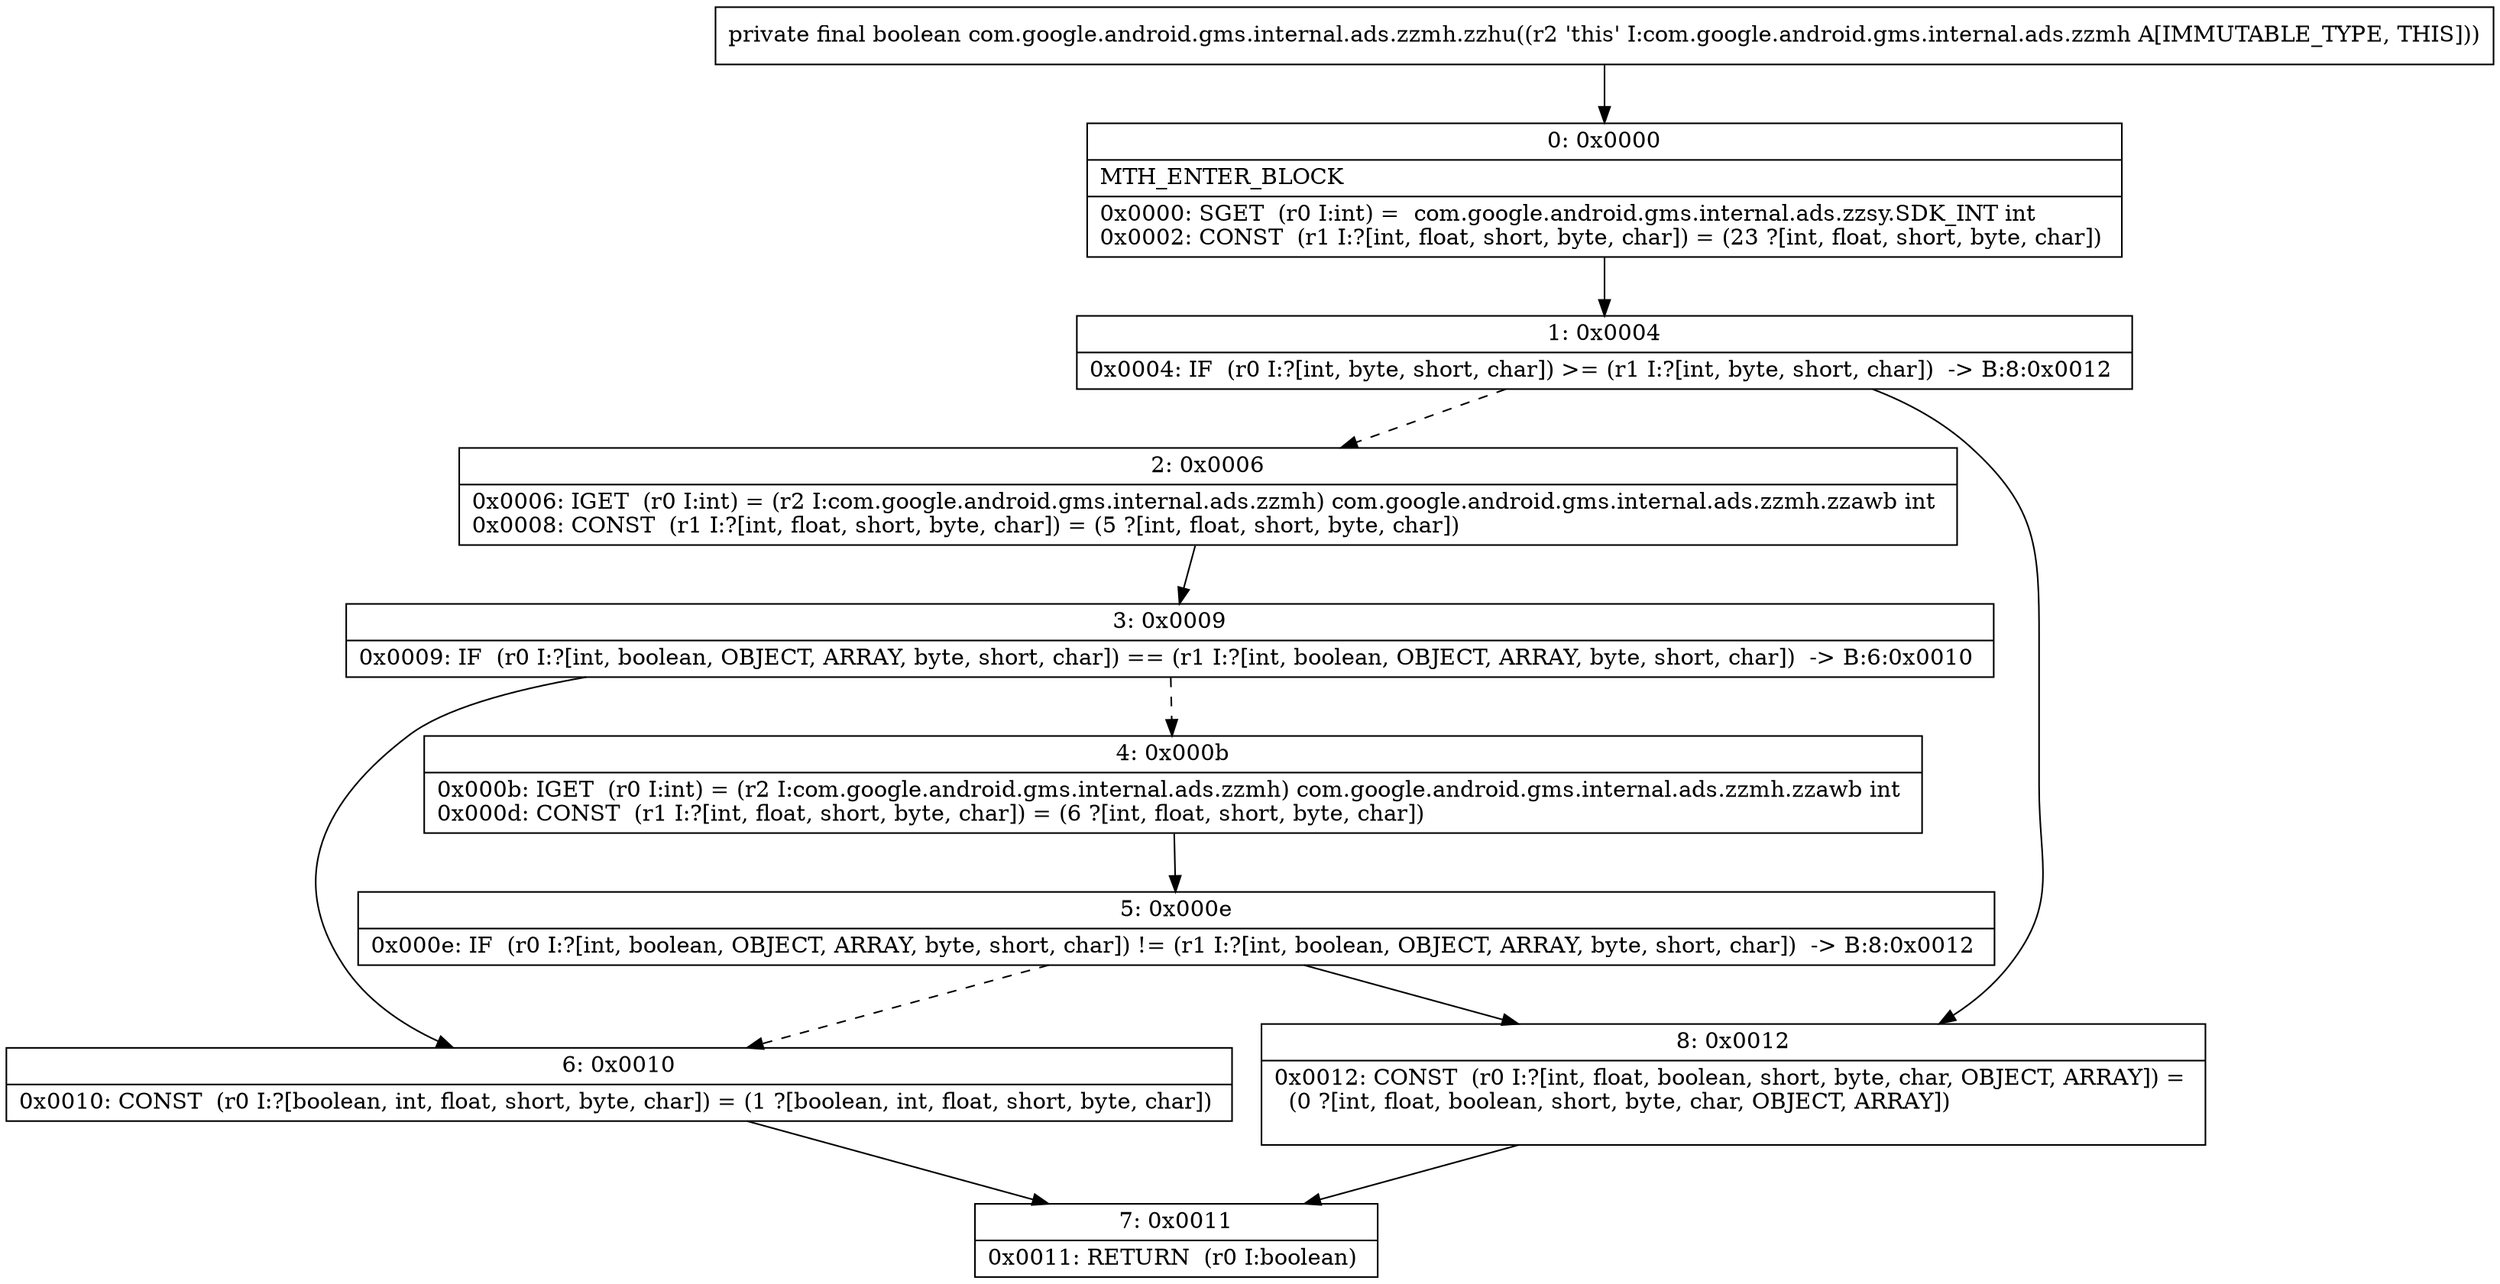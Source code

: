 digraph "CFG forcom.google.android.gms.internal.ads.zzmh.zzhu()Z" {
Node_0 [shape=record,label="{0\:\ 0x0000|MTH_ENTER_BLOCK\l|0x0000: SGET  (r0 I:int) =  com.google.android.gms.internal.ads.zzsy.SDK_INT int \l0x0002: CONST  (r1 I:?[int, float, short, byte, char]) = (23 ?[int, float, short, byte, char]) \l}"];
Node_1 [shape=record,label="{1\:\ 0x0004|0x0004: IF  (r0 I:?[int, byte, short, char]) \>= (r1 I:?[int, byte, short, char])  \-\> B:8:0x0012 \l}"];
Node_2 [shape=record,label="{2\:\ 0x0006|0x0006: IGET  (r0 I:int) = (r2 I:com.google.android.gms.internal.ads.zzmh) com.google.android.gms.internal.ads.zzmh.zzawb int \l0x0008: CONST  (r1 I:?[int, float, short, byte, char]) = (5 ?[int, float, short, byte, char]) \l}"];
Node_3 [shape=record,label="{3\:\ 0x0009|0x0009: IF  (r0 I:?[int, boolean, OBJECT, ARRAY, byte, short, char]) == (r1 I:?[int, boolean, OBJECT, ARRAY, byte, short, char])  \-\> B:6:0x0010 \l}"];
Node_4 [shape=record,label="{4\:\ 0x000b|0x000b: IGET  (r0 I:int) = (r2 I:com.google.android.gms.internal.ads.zzmh) com.google.android.gms.internal.ads.zzmh.zzawb int \l0x000d: CONST  (r1 I:?[int, float, short, byte, char]) = (6 ?[int, float, short, byte, char]) \l}"];
Node_5 [shape=record,label="{5\:\ 0x000e|0x000e: IF  (r0 I:?[int, boolean, OBJECT, ARRAY, byte, short, char]) != (r1 I:?[int, boolean, OBJECT, ARRAY, byte, short, char])  \-\> B:8:0x0012 \l}"];
Node_6 [shape=record,label="{6\:\ 0x0010|0x0010: CONST  (r0 I:?[boolean, int, float, short, byte, char]) = (1 ?[boolean, int, float, short, byte, char]) \l}"];
Node_7 [shape=record,label="{7\:\ 0x0011|0x0011: RETURN  (r0 I:boolean) \l}"];
Node_8 [shape=record,label="{8\:\ 0x0012|0x0012: CONST  (r0 I:?[int, float, boolean, short, byte, char, OBJECT, ARRAY]) = \l  (0 ?[int, float, boolean, short, byte, char, OBJECT, ARRAY])\l \l}"];
MethodNode[shape=record,label="{private final boolean com.google.android.gms.internal.ads.zzmh.zzhu((r2 'this' I:com.google.android.gms.internal.ads.zzmh A[IMMUTABLE_TYPE, THIS])) }"];
MethodNode -> Node_0;
Node_0 -> Node_1;
Node_1 -> Node_2[style=dashed];
Node_1 -> Node_8;
Node_2 -> Node_3;
Node_3 -> Node_4[style=dashed];
Node_3 -> Node_6;
Node_4 -> Node_5;
Node_5 -> Node_6[style=dashed];
Node_5 -> Node_8;
Node_6 -> Node_7;
Node_8 -> Node_7;
}

